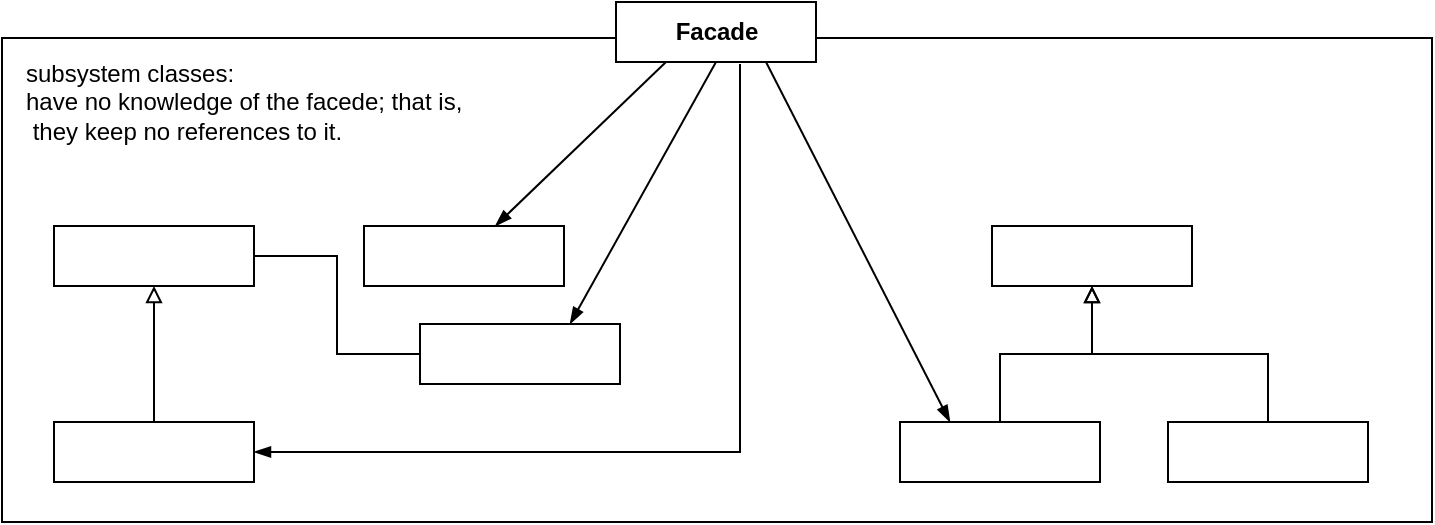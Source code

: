 <mxfile version="17.4.2" type="device"><diagram id="Go7ODr88gcL93da7TFws" name="Page-1"><mxGraphModel dx="1102" dy="865" grid="0" gridSize="10" guides="1" tooltips="1" connect="1" arrows="1" fold="1" page="1" pageScale="1" pageWidth="827" pageHeight="1169" math="0" shadow="0"><root><mxCell id="0"/><mxCell id="1" parent="0"/><mxCell id="-TlCC4ln2PW46P3Zg5U5-5" value="" style="html=1;fontSize=12;startSize=25;arcSize=12;spacing=2;fillColor=none;" vertex="1" parent="1"><mxGeometry x="83" y="180" width="100" height="30" as="geometry"/></mxCell><mxCell id="-TlCC4ln2PW46P3Zg5U5-6" value="" style="html=1;fontSize=12;startSize=25;arcSize=12;spacing=2;fillColor=none;" vertex="1" parent="1"><mxGeometry x="83" y="278" width="100" height="30" as="geometry"/></mxCell><mxCell id="-TlCC4ln2PW46P3Zg5U5-7" value="" style="edgeStyle=orthogonalEdgeStyle;rounded=0;orthogonalLoop=1;jettySize=auto;html=1;fontSize=12;startSize=30;entryX=0.5;entryY=1;entryDx=0;entryDy=0;endArrow=block;endFill=0;exitX=0.5;exitY=0;exitDx=0;exitDy=0;" edge="1" parent="1" source="-TlCC4ln2PW46P3Zg5U5-6" target="-TlCC4ln2PW46P3Zg5U5-5"><mxGeometry relative="1" as="geometry"><mxPoint x="148" y="271" as="sourcePoint"/><mxPoint x="237.03" y="562" as="targetPoint"/></mxGeometry></mxCell><mxCell id="-TlCC4ln2PW46P3Zg5U5-8" value="" style="html=1;fontSize=12;startSize=25;arcSize=12;spacing=2;fillColor=none;" vertex="1" parent="1"><mxGeometry x="238" y="180" width="100" height="30" as="geometry"/></mxCell><mxCell id="-TlCC4ln2PW46P3Zg5U5-9" value="" style="html=1;fontSize=12;startSize=25;arcSize=12;spacing=2;fillColor=none;" vertex="1" parent="1"><mxGeometry x="266" y="229" width="100" height="30" as="geometry"/></mxCell><mxCell id="-TlCC4ln2PW46P3Zg5U5-10" value="" style="html=1;fontSize=12;startSize=25;arcSize=12;spacing=2;fillColor=none;" vertex="1" parent="1"><mxGeometry x="552" y="180" width="100" height="30" as="geometry"/></mxCell><mxCell id="-TlCC4ln2PW46P3Zg5U5-11" value="" style="html=1;fontSize=12;startSize=25;arcSize=12;spacing=2;fillColor=none;" vertex="1" parent="1"><mxGeometry x="506" y="278" width="100" height="30" as="geometry"/></mxCell><mxCell id="-TlCC4ln2PW46P3Zg5U5-12" value="" style="html=1;fontSize=12;startSize=25;arcSize=12;spacing=2;fillColor=none;" vertex="1" parent="1"><mxGeometry x="640" y="278" width="100" height="30" as="geometry"/></mxCell><mxCell id="-TlCC4ln2PW46P3Zg5U5-13" value="" style="rounded=0;orthogonalLoop=1;jettySize=auto;html=1;fontSize=12;startSize=25;endArrow=blockThin;endFill=1;exitX=0.25;exitY=1;exitDx=0;exitDy=0;" edge="1" parent="1" source="-TlCC4ln2PW46P3Zg5U5-1" target="-TlCC4ln2PW46P3Zg5U5-8"><mxGeometry relative="1" as="geometry"><mxPoint x="216" y="517" as="sourcePoint"/><mxPoint x="262" y="517" as="targetPoint"/></mxGeometry></mxCell><mxCell id="-TlCC4ln2PW46P3Zg5U5-14" value="" style="rounded=0;orthogonalLoop=1;jettySize=auto;html=1;fontSize=12;startSize=25;endArrow=blockThin;endFill=1;exitX=0.5;exitY=1;exitDx=0;exitDy=0;entryX=0.75;entryY=0;entryDx=0;entryDy=0;" edge="1" parent="1" source="-TlCC4ln2PW46P3Zg5U5-1" target="-TlCC4ln2PW46P3Zg5U5-9"><mxGeometry relative="1" as="geometry"><mxPoint x="382" y="111" as="sourcePoint"/><mxPoint x="351.745" y="190" as="targetPoint"/></mxGeometry></mxCell><mxCell id="-TlCC4ln2PW46P3Zg5U5-15" value="" style="rounded=0;orthogonalLoop=1;jettySize=auto;html=1;fontSize=12;startSize=25;endArrow=blockThin;endFill=1;exitX=0.75;exitY=1;exitDx=0;exitDy=0;entryX=0.25;entryY=0;entryDx=0;entryDy=0;" edge="1" parent="1" source="-TlCC4ln2PW46P3Zg5U5-1" target="-TlCC4ln2PW46P3Zg5U5-11"><mxGeometry relative="1" as="geometry"><mxPoint x="407" y="111" as="sourcePoint"/><mxPoint x="407" y="248" as="targetPoint"/></mxGeometry></mxCell><mxCell id="-TlCC4ln2PW46P3Zg5U5-16" value="" style="rounded=0;orthogonalLoop=1;jettySize=auto;html=1;fontSize=12;startSize=25;endArrow=blockThin;endFill=1;entryX=1;entryY=0.5;entryDx=0;entryDy=0;exitX=0.62;exitY=1.033;exitDx=0;exitDy=0;exitPerimeter=0;edgeStyle=orthogonalEdgeStyle;" edge="1" parent="1" source="-TlCC4ln2PW46P3Zg5U5-1" target="-TlCC4ln2PW46P3Zg5U5-6"><mxGeometry relative="1" as="geometry"><mxPoint x="345" y="154" as="sourcePoint"/><mxPoint x="345" y="248" as="targetPoint"/></mxGeometry></mxCell><mxCell id="-TlCC4ln2PW46P3Zg5U5-17" value="" style="rounded=0;orthogonalLoop=1;jettySize=auto;html=1;fontSize=12;startSize=25;endArrow=none;endFill=0;exitX=1;exitY=0.5;exitDx=0;exitDy=0;entryX=0;entryY=0.5;entryDx=0;entryDy=0;edgeStyle=orthogonalEdgeStyle;" edge="1" parent="1" source="-TlCC4ln2PW46P3Zg5U5-5" target="-TlCC4ln2PW46P3Zg5U5-9"><mxGeometry relative="1" as="geometry"><mxPoint x="357" y="111" as="sourcePoint"/><mxPoint x="283.043" y="190" as="targetPoint"/></mxGeometry></mxCell><mxCell id="-TlCC4ln2PW46P3Zg5U5-18" value="" style="edgeStyle=orthogonalEdgeStyle;rounded=0;orthogonalLoop=1;jettySize=auto;html=1;fontSize=12;startSize=30;endArrow=block;endFill=0;exitX=0.5;exitY=0;exitDx=0;exitDy=0;" edge="1" parent="1" source="-TlCC4ln2PW46P3Zg5U5-11" target="-TlCC4ln2PW46P3Zg5U5-10"><mxGeometry relative="1" as="geometry"><mxPoint x="143" y="288" as="sourcePoint"/><mxPoint x="143" y="220" as="targetPoint"/></mxGeometry></mxCell><mxCell id="-TlCC4ln2PW46P3Zg5U5-19" value="" style="edgeStyle=orthogonalEdgeStyle;rounded=0;orthogonalLoop=1;jettySize=auto;html=1;fontSize=12;startSize=30;endArrow=block;endFill=0;exitX=0.5;exitY=0;exitDx=0;exitDy=0;entryX=0.5;entryY=1;entryDx=0;entryDy=0;" edge="1" parent="1" source="-TlCC4ln2PW46P3Zg5U5-12" target="-TlCC4ln2PW46P3Zg5U5-10"><mxGeometry relative="1" as="geometry"><mxPoint x="566" y="288" as="sourcePoint"/><mxPoint x="612" y="220" as="targetPoint"/></mxGeometry></mxCell><mxCell id="-TlCC4ln2PW46P3Zg5U5-20" value="" style="html=1;fontSize=12;startSize=25;arcSize=12;spacing=2;fillColor=none;" vertex="1" parent="1"><mxGeometry x="57" y="86" width="715" height="242" as="geometry"/></mxCell><mxCell id="-TlCC4ln2PW46P3Zg5U5-1" value="&lt;b&gt;Facade&lt;/b&gt;" style="html=1;fontSize=12;startSize=25;arcSize=12;spacing=2;" vertex="1" parent="1"><mxGeometry x="364" y="68" width="100" height="30" as="geometry"/></mxCell><mxCell id="-TlCC4ln2PW46P3Zg5U5-21" value="&lt;div&gt;&lt;span&gt;subsystem classes:&lt;/span&gt;&lt;/div&gt;have no knowledge of the facede; that is,&lt;br&gt;&amp;nbsp;they keep no references to it." style="text;html=1;align=left;verticalAlign=middle;resizable=0;points=[];autosize=1;strokeColor=none;fillColor=none;" vertex="1" parent="1"><mxGeometry x="67" y="95" width="228" height="46" as="geometry"/></mxCell></root></mxGraphModel></diagram></mxfile>